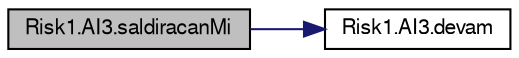 digraph G
{
  bgcolor="transparent";
  edge [fontname="FreeSans",fontsize="10",labelfontname="FreeSans",labelfontsize="10"];
  node [fontname="FreeSans",fontsize="10",shape=record];
  rankdir="LR";
  Node1 [label="Risk1.AI3.saldiracanMi",height=0.2,width=0.4,color="black", fillcolor="grey75", style="filled" fontcolor="black"];
  Node1 -> Node2 [color="midnightblue",fontsize="10",style="solid",fontname="FreeSans"];
  Node2 [label="Risk1.AI3.devam",height=0.2,width=0.4,color="black",URL="$classRisk1_1_1AI3.html#a6b916e468796d19c79b9f2fe8d7d801f",tooltip="Kullanıcının hamle yapmaya devam edip etmeyeceğini belirler."];
}
